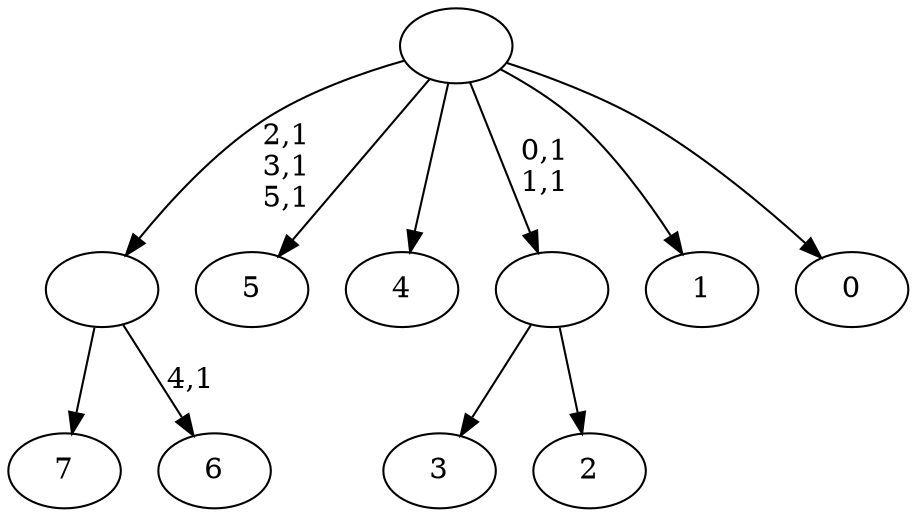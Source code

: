 digraph T {
	14 [label="7"]
	13 [label="6"]
	11 [label=""]
	8 [label="5"]
	7 [label="4"]
	6 [label="3"]
	5 [label="2"]
	4 [label=""]
	2 [label="1"]
	1 [label="0"]
	0 [label=""]
	11 -> 13 [label="4,1"]
	11 -> 14 [label=""]
	4 -> 6 [label=""]
	4 -> 5 [label=""]
	0 -> 4 [label="0,1\n1,1"]
	0 -> 11 [label="2,1\n3,1\n5,1"]
	0 -> 8 [label=""]
	0 -> 7 [label=""]
	0 -> 2 [label=""]
	0 -> 1 [label=""]
}
